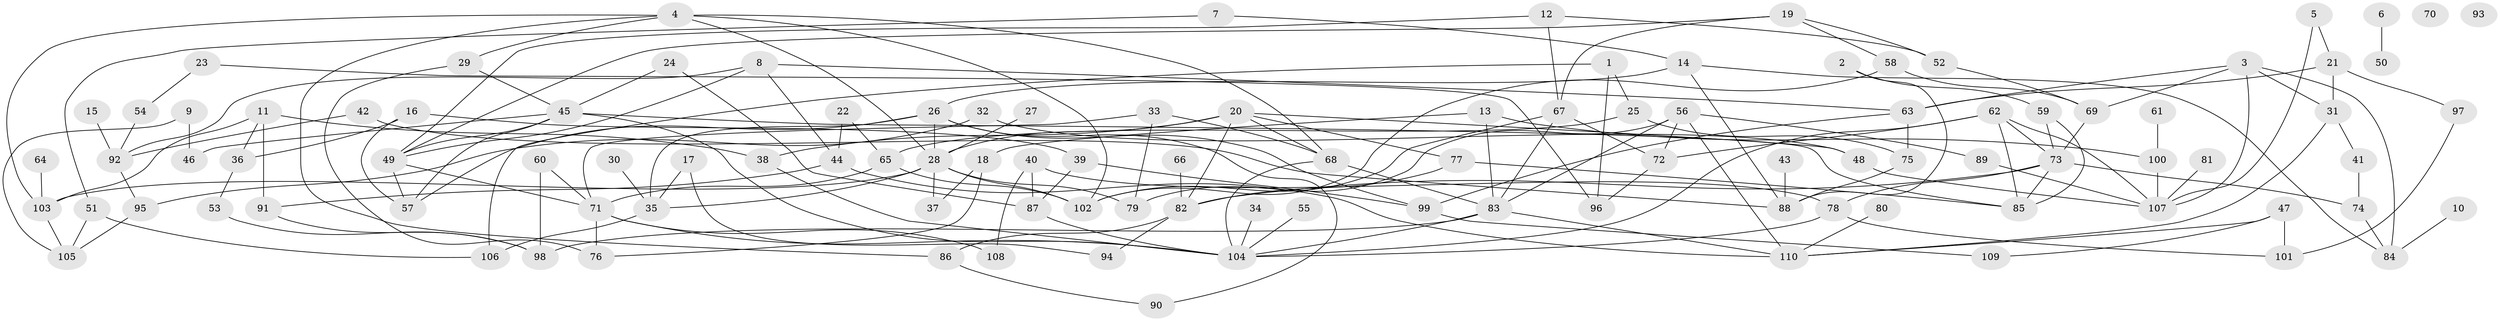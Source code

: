 // Generated by graph-tools (version 1.1) at 2025/40/03/09/25 04:40:16]
// undirected, 110 vertices, 183 edges
graph export_dot {
graph [start="1"]
  node [color=gray90,style=filled];
  1;
  2;
  3;
  4;
  5;
  6;
  7;
  8;
  9;
  10;
  11;
  12;
  13;
  14;
  15;
  16;
  17;
  18;
  19;
  20;
  21;
  22;
  23;
  24;
  25;
  26;
  27;
  28;
  29;
  30;
  31;
  32;
  33;
  34;
  35;
  36;
  37;
  38;
  39;
  40;
  41;
  42;
  43;
  44;
  45;
  46;
  47;
  48;
  49;
  50;
  51;
  52;
  53;
  54;
  55;
  56;
  57;
  58;
  59;
  60;
  61;
  62;
  63;
  64;
  65;
  66;
  67;
  68;
  69;
  70;
  71;
  72;
  73;
  74;
  75;
  76;
  77;
  78;
  79;
  80;
  81;
  82;
  83;
  84;
  85;
  86;
  87;
  88;
  89;
  90;
  91;
  92;
  93;
  94;
  95;
  96;
  97;
  98;
  99;
  100;
  101;
  102;
  103;
  104;
  105;
  106;
  107;
  108;
  109;
  110;
  1 -- 25;
  1 -- 96;
  1 -- 106;
  2 -- 59;
  2 -- 88;
  3 -- 31;
  3 -- 63;
  3 -- 69;
  3 -- 84;
  3 -- 107;
  4 -- 28;
  4 -- 29;
  4 -- 68;
  4 -- 86;
  4 -- 102;
  4 -- 103;
  5 -- 21;
  5 -- 107;
  6 -- 50;
  7 -- 14;
  7 -- 51;
  8 -- 44;
  8 -- 49;
  8 -- 63;
  8 -- 92;
  9 -- 46;
  9 -- 105;
  10 -- 84;
  11 -- 36;
  11 -- 38;
  11 -- 91;
  11 -- 103;
  12 -- 49;
  12 -- 52;
  12 -- 67;
  13 -- 18;
  13 -- 83;
  13 -- 100;
  14 -- 26;
  14 -- 84;
  14 -- 88;
  15 -- 92;
  16 -- 36;
  16 -- 39;
  16 -- 57;
  17 -- 35;
  17 -- 94;
  18 -- 37;
  18 -- 76;
  19 -- 49;
  19 -- 52;
  19 -- 58;
  19 -- 67;
  20 -- 28;
  20 -- 38;
  20 -- 48;
  20 -- 68;
  20 -- 77;
  20 -- 82;
  21 -- 31;
  21 -- 63;
  21 -- 97;
  22 -- 44;
  22 -- 65;
  23 -- 54;
  23 -- 96;
  24 -- 45;
  24 -- 87;
  25 -- 65;
  25 -- 75;
  26 -- 28;
  26 -- 35;
  26 -- 57;
  26 -- 90;
  26 -- 99;
  27 -- 28;
  28 -- 35;
  28 -- 37;
  28 -- 79;
  28 -- 102;
  28 -- 103;
  29 -- 45;
  29 -- 76;
  30 -- 35;
  31 -- 41;
  31 -- 110;
  32 -- 48;
  32 -- 95;
  33 -- 68;
  33 -- 71;
  33 -- 79;
  34 -- 104;
  35 -- 106;
  36 -- 53;
  38 -- 104;
  39 -- 87;
  39 -- 99;
  40 -- 78;
  40 -- 87;
  40 -- 108;
  41 -- 74;
  42 -- 88;
  42 -- 92;
  43 -- 88;
  44 -- 91;
  44 -- 110;
  45 -- 46;
  45 -- 49;
  45 -- 57;
  45 -- 85;
  45 -- 104;
  47 -- 101;
  47 -- 109;
  47 -- 110;
  48 -- 107;
  49 -- 57;
  49 -- 71;
  51 -- 105;
  51 -- 106;
  52 -- 69;
  53 -- 98;
  54 -- 92;
  55 -- 104;
  56 -- 72;
  56 -- 79;
  56 -- 83;
  56 -- 89;
  56 -- 110;
  58 -- 69;
  58 -- 102;
  59 -- 73;
  59 -- 85;
  60 -- 71;
  60 -- 98;
  61 -- 100;
  62 -- 72;
  62 -- 73;
  62 -- 85;
  62 -- 104;
  62 -- 107;
  63 -- 75;
  63 -- 99;
  64 -- 103;
  65 -- 71;
  65 -- 102;
  66 -- 82;
  67 -- 72;
  67 -- 83;
  67 -- 102;
  68 -- 83;
  68 -- 104;
  69 -- 73;
  71 -- 76;
  71 -- 104;
  71 -- 108;
  72 -- 96;
  73 -- 74;
  73 -- 78;
  73 -- 82;
  73 -- 85;
  74 -- 84;
  75 -- 88;
  77 -- 82;
  77 -- 85;
  78 -- 101;
  78 -- 104;
  80 -- 110;
  81 -- 107;
  82 -- 86;
  82 -- 94;
  83 -- 98;
  83 -- 104;
  83 -- 110;
  86 -- 90;
  87 -- 104;
  89 -- 107;
  91 -- 98;
  92 -- 95;
  95 -- 105;
  97 -- 101;
  99 -- 109;
  100 -- 107;
  103 -- 105;
}
